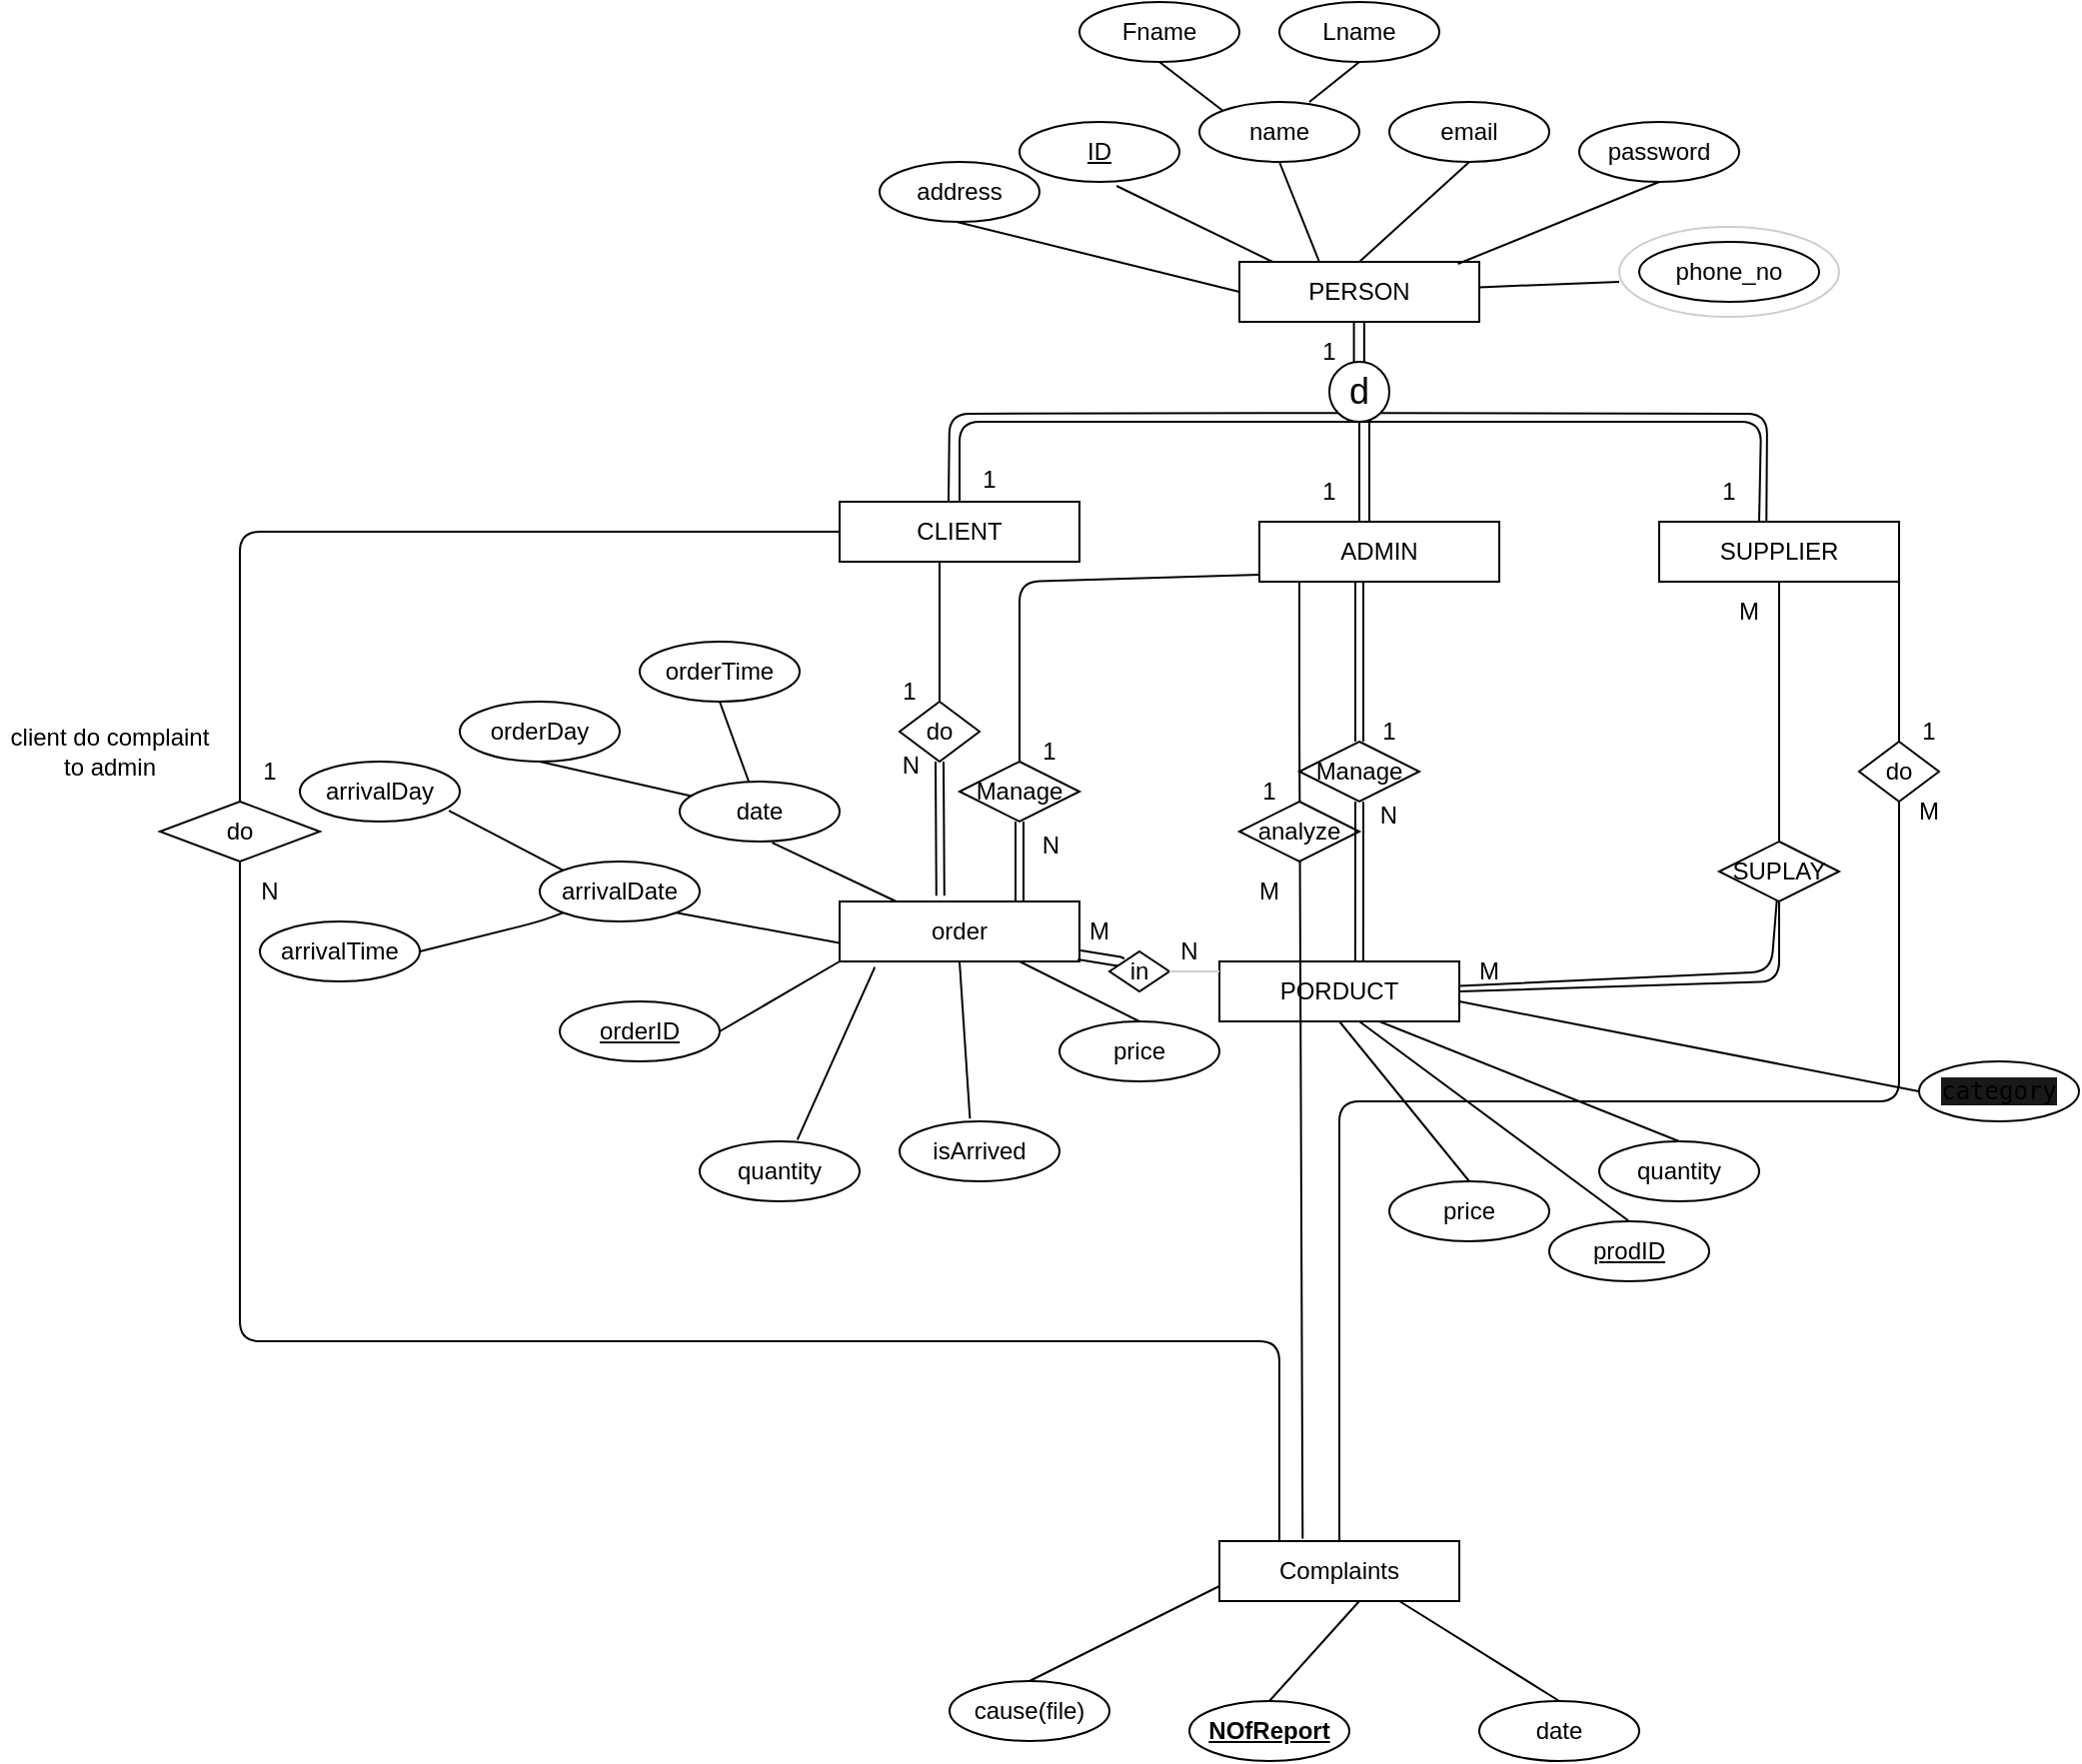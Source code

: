 <mxfile>
    <diagram id="WEdz-SEV8hK4r9s8t7Bf" name="Page-1">
        <mxGraphModel dx="1852" dy="563" grid="1" gridSize="10" guides="1" tooltips="1" connect="1" arrows="1" fold="1" page="1" pageScale="1" pageWidth="850" pageHeight="1100" math="0" shadow="0">
            <root>
                <mxCell id="0"/>
                <mxCell id="1" parent="0"/>
                <mxCell id="3" value="CLIENT" style="rounded=0;whiteSpace=wrap;html=1;" parent="1" vertex="1">
                    <mxGeometry x="30" y="300" width="120" height="30" as="geometry"/>
                </mxCell>
                <mxCell id="4" value="SUPPLIER" style="rounded=0;whiteSpace=wrap;html=1;" parent="1" vertex="1">
                    <mxGeometry x="440" y="310" width="120" height="30" as="geometry"/>
                </mxCell>
                <mxCell id="11" value="" style="endArrow=none;html=1;startArrow=none;" parent="1" edge="1">
                    <mxGeometry width="50" height="50" relative="1" as="geometry">
                        <mxPoint x="287.29" y="230" as="sourcePoint"/>
                        <mxPoint x="287.29" y="210" as="targetPoint"/>
                        <Array as="points"/>
                    </mxGeometry>
                </mxCell>
                <mxCell id="14" value="" style="endArrow=none;html=1;startArrow=none;" parent="1" target="13" edge="1">
                    <mxGeometry width="50" height="50" relative="1" as="geometry">
                        <mxPoint x="290" y="310" as="sourcePoint"/>
                        <mxPoint x="290" y="220" as="targetPoint"/>
                        <Array as="points"/>
                    </mxGeometry>
                </mxCell>
                <mxCell id="15" value="" style="endArrow=none;html=1;entryX=0.5;entryY=1;entryDx=0;entryDy=0;" parent="1" target="13" edge="1">
                    <mxGeometry width="50" height="50" relative="1" as="geometry">
                        <mxPoint x="90" y="300" as="sourcePoint"/>
                        <mxPoint x="290" y="190" as="targetPoint"/>
                        <Array as="points">
                            <mxPoint x="90" y="260"/>
                        </Array>
                    </mxGeometry>
                </mxCell>
                <mxCell id="13" value="&lt;span style=&quot;font-size: 18px;&quot;&gt;d&lt;/span&gt;" style="ellipse;whiteSpace=wrap;html=1;aspect=fixed;" parent="1" vertex="1">
                    <mxGeometry x="275" y="230" width="30" height="30" as="geometry"/>
                </mxCell>
                <mxCell id="17" value="" style="endArrow=none;html=1;exitX=0.5;exitY=1;exitDx=0;exitDy=0;" parent="1" source="13" edge="1">
                    <mxGeometry width="50" height="50" relative="1" as="geometry">
                        <mxPoint x="400" y="260" as="sourcePoint"/>
                        <mxPoint x="490" y="310" as="targetPoint"/>
                        <Array as="points">
                            <mxPoint x="491" y="260"/>
                        </Array>
                    </mxGeometry>
                </mxCell>
                <mxCell id="18" value="" style="endArrow=none;html=1;exitX=0.5;exitY=0;exitDx=0;exitDy=0;startArrow=none;" parent="1" source="2" edge="1">
                    <mxGeometry width="50" height="50" relative="1" as="geometry">
                        <mxPoint x="240" y="240" as="sourcePoint"/>
                        <mxPoint x="290" y="190" as="targetPoint"/>
                    </mxGeometry>
                </mxCell>
                <mxCell id="19" value="&lt;u&gt;ID&lt;/u&gt;" style="ellipse;whiteSpace=wrap;html=1;" parent="1" vertex="1">
                    <mxGeometry x="120" y="110" width="80" height="30" as="geometry"/>
                </mxCell>
                <mxCell id="20" value="" style="endArrow=none;html=1;exitX=0.139;exitY=0;exitDx=0;exitDy=0;entryX=0.607;entryY=1.067;entryDx=0;entryDy=0;entryPerimeter=0;exitPerimeter=0;" parent="1" source="2" target="19" edge="1">
                    <mxGeometry width="50" height="50" relative="1" as="geometry">
                        <mxPoint x="270" y="160" as="sourcePoint"/>
                        <mxPoint x="320" y="110" as="targetPoint"/>
                    </mxGeometry>
                </mxCell>
                <mxCell id="22" value="name" style="ellipse;whiteSpace=wrap;html=1;" parent="1" vertex="1">
                    <mxGeometry x="210" y="100" width="80" height="30" as="geometry"/>
                </mxCell>
                <mxCell id="24" value="password" style="ellipse;whiteSpace=wrap;html=1;" parent="1" vertex="1">
                    <mxGeometry x="400" y="110" width="80" height="30" as="geometry"/>
                </mxCell>
                <mxCell id="2" value="PERSON" style="rounded=0;whiteSpace=wrap;html=1;" parent="1" vertex="1">
                    <mxGeometry x="230" y="180" width="120" height="30" as="geometry"/>
                </mxCell>
                <mxCell id="26" value="" style="endArrow=none;html=1;entryX=0.5;entryY=1;entryDx=0;entryDy=0;exitX=0.333;exitY=0;exitDx=0;exitDy=0;exitPerimeter=0;" parent="1" source="2" target="22" edge="1">
                    <mxGeometry width="50" height="50" relative="1" as="geometry">
                        <mxPoint x="290" y="160" as="sourcePoint"/>
                        <mxPoint x="168.56" y="152.01" as="targetPoint"/>
                        <Array as="points"/>
                    </mxGeometry>
                </mxCell>
                <mxCell id="27" value="" style="endArrow=none;html=1;exitX=0.5;exitY=0;exitDx=0;exitDy=0;startArrow=none;" parent="1" edge="1">
                    <mxGeometry width="50" height="50" relative="1" as="geometry">
                        <mxPoint x="385" y="150" as="sourcePoint"/>
                        <mxPoint x="385" y="150" as="targetPoint"/>
                    </mxGeometry>
                </mxCell>
                <mxCell id="28" value="email" style="ellipse;whiteSpace=wrap;html=1;" parent="1" vertex="1">
                    <mxGeometry x="305" y="100" width="80" height="30" as="geometry"/>
                </mxCell>
                <mxCell id="29" value="" style="endArrow=none;html=1;entryX=0.5;entryY=1;entryDx=0;entryDy=0;exitX=0.5;exitY=0;exitDx=0;exitDy=0;" parent="1" source="2" target="28" edge="1">
                    <mxGeometry width="50" height="50" relative="1" as="geometry">
                        <mxPoint x="385" y="150" as="sourcePoint"/>
                        <mxPoint x="263.56" y="112.01" as="targetPoint"/>
                        <Array as="points"/>
                    </mxGeometry>
                </mxCell>
                <mxCell id="31" value="" style="endArrow=none;html=1;exitX=0.5;exitY=0;exitDx=0;exitDy=0;startArrow=none;" parent="1" edge="1">
                    <mxGeometry width="50" height="50" relative="1" as="geometry">
                        <mxPoint x="440" y="240" as="sourcePoint"/>
                        <mxPoint x="440" y="240" as="targetPoint"/>
                    </mxGeometry>
                </mxCell>
                <mxCell id="33" value="" style="endArrow=none;html=1;exitX=0.911;exitY=0.033;exitDx=0;exitDy=0;entryX=0.5;entryY=1;entryDx=0;entryDy=0;exitPerimeter=0;" parent="1" source="2" target="24" edge="1">
                    <mxGeometry width="50" height="50" relative="1" as="geometry">
                        <mxPoint x="290" y="190" as="sourcePoint"/>
                        <mxPoint x="390" y="110" as="targetPoint"/>
                        <Array as="points"/>
                    </mxGeometry>
                </mxCell>
                <mxCell id="34" value="address" style="ellipse;whiteSpace=wrap;html=1;" parent="1" vertex="1">
                    <mxGeometry x="50" y="130" width="80" height="30" as="geometry"/>
                </mxCell>
                <mxCell id="35" value="" style="endArrow=none;html=1;exitX=0;exitY=0.5;exitDx=0;exitDy=0;entryX=0.607;entryY=1.067;entryDx=0;entryDy=0;entryPerimeter=0;" parent="1" source="2" edge="1">
                    <mxGeometry width="50" height="50" relative="1" as="geometry">
                        <mxPoint x="230" y="247.99" as="sourcePoint"/>
                        <mxPoint x="88.56" y="160" as="targetPoint"/>
                    </mxGeometry>
                </mxCell>
                <mxCell id="46" value="" style="endArrow=none;html=1;exitX=0.5;exitY=0;exitDx=0;exitDy=0;startArrow=none;" parent="1" edge="1">
                    <mxGeometry width="50" height="50" relative="1" as="geometry">
                        <mxPoint x="405" y="490" as="sourcePoint"/>
                        <mxPoint x="405" y="490" as="targetPoint"/>
                    </mxGeometry>
                </mxCell>
                <mxCell id="55" value="" style="endArrow=none;html=1;fontSize=18;" parent="1" edge="1">
                    <mxGeometry width="50" height="50" relative="1" as="geometry">
                        <mxPoint x="265" y="100" as="sourcePoint"/>
                        <mxPoint x="290" y="80" as="targetPoint"/>
                    </mxGeometry>
                </mxCell>
                <mxCell id="56" value="Lname" style="ellipse;whiteSpace=wrap;html=1;" parent="1" vertex="1">
                    <mxGeometry x="250" y="50" width="80" height="30" as="geometry"/>
                </mxCell>
                <mxCell id="57" value="Fname" style="ellipse;whiteSpace=wrap;html=1;" parent="1" vertex="1">
                    <mxGeometry x="150" y="50" width="80" height="30" as="geometry"/>
                </mxCell>
                <mxCell id="58" value="" style="endArrow=none;html=1;fontSize=18;entryX=0.5;entryY=1;entryDx=0;entryDy=0;exitX=0;exitY=0;exitDx=0;exitDy=0;" parent="1" source="22" target="57" edge="1">
                    <mxGeometry width="50" height="50" relative="1" as="geometry">
                        <mxPoint x="230" y="100" as="sourcePoint"/>
                        <mxPoint x="280" y="50" as="targetPoint"/>
                    </mxGeometry>
                </mxCell>
                <mxCell id="59" value="date" style="ellipse;whiteSpace=wrap;html=1;" parent="1" vertex="1">
                    <mxGeometry x="-50" y="440" width="80" height="30" as="geometry"/>
                </mxCell>
                <mxCell id="60" value="orderDay" style="ellipse;whiteSpace=wrap;html=1;" parent="1" vertex="1">
                    <mxGeometry x="-160" y="400" width="80" height="30" as="geometry"/>
                </mxCell>
                <mxCell id="61" value="orderTime" style="ellipse;whiteSpace=wrap;html=1;" parent="1" vertex="1">
                    <mxGeometry x="-70" y="370" width="80" height="30" as="geometry"/>
                </mxCell>
                <mxCell id="63" value="" style="endArrow=none;html=1;fontSize=18;exitX=0.578;exitY=1.019;exitDx=0;exitDy=0;exitPerimeter=0;" parent="1" source="59" target="193" edge="1">
                    <mxGeometry width="50" height="50" relative="1" as="geometry">
                        <mxPoint x="-10" y="380" as="sourcePoint"/>
                        <mxPoint x="40" y="330" as="targetPoint"/>
                    </mxGeometry>
                </mxCell>
                <mxCell id="65" value="" style="endArrow=none;html=1;entryX=0.5;entryY=1;entryDx=0;entryDy=0;" parent="1" source="59" target="61" edge="1">
                    <mxGeometry width="50" height="50" relative="1" as="geometry">
                        <mxPoint x="-20" y="450" as="sourcePoint"/>
                        <mxPoint x="-20" y="470.711" as="targetPoint"/>
                    </mxGeometry>
                </mxCell>
                <mxCell id="69" value="ADMIN" style="rounded=0;whiteSpace=wrap;html=1;" parent="1" vertex="1">
                    <mxGeometry x="240" y="310" width="120" height="30" as="geometry"/>
                </mxCell>
                <mxCell id="71" value="Complaints" style="rounded=0;whiteSpace=wrap;html=1;" parent="1" vertex="1">
                    <mxGeometry x="220" y="820" width="120" height="30" as="geometry"/>
                </mxCell>
                <mxCell id="72" value="PORDUCT" style="rounded=0;whiteSpace=wrap;html=1;" parent="1" vertex="1">
                    <mxGeometry x="220" y="530" width="120" height="30" as="geometry"/>
                </mxCell>
                <mxCell id="73" value="SUPLAY" style="rhombus;whiteSpace=wrap;html=1;" parent="1" vertex="1">
                    <mxGeometry x="470" y="470" width="60" height="30" as="geometry"/>
                </mxCell>
                <mxCell id="74" value="" style="endArrow=none;html=1;exitX=0.5;exitY=0;exitDx=0;exitDy=0;" parent="1" source="73" edge="1">
                    <mxGeometry width="50" height="50" relative="1" as="geometry">
                        <mxPoint x="450" y="390" as="sourcePoint"/>
                        <mxPoint x="500" y="340" as="targetPoint"/>
                    </mxGeometry>
                </mxCell>
                <mxCell id="75" value="" style="endArrow=none;html=1;exitX=1;exitY=0.5;exitDx=0;exitDy=0;" parent="1" source="72" edge="1">
                    <mxGeometry width="50" height="50" relative="1" as="geometry">
                        <mxPoint x="450" y="550" as="sourcePoint"/>
                        <mxPoint x="500" y="500" as="targetPoint"/>
                        <Array as="points">
                            <mxPoint x="500" y="540"/>
                        </Array>
                    </mxGeometry>
                </mxCell>
                <mxCell id="76" value="Manage" style="rhombus;whiteSpace=wrap;html=1;" parent="1" vertex="1">
                    <mxGeometry x="260" y="420" width="60" height="30" as="geometry"/>
                </mxCell>
                <mxCell id="78" value="" style="endArrow=none;html=1;exitX=0.5;exitY=0;exitDx=0;exitDy=0;startArrow=none;" parent="1" edge="1">
                    <mxGeometry width="50" height="50" relative="1" as="geometry">
                        <mxPoint x="219" y="579.5" as="sourcePoint"/>
                        <mxPoint x="219" y="579.5" as="targetPoint"/>
                    </mxGeometry>
                </mxCell>
                <mxCell id="82" value="" style="endArrow=none;html=1;exitX=0.5;exitY=0;exitDx=0;exitDy=0;entryX=0.75;entryY=1;entryDx=0;entryDy=0;" parent="1" source="83" target="193" edge="1">
                    <mxGeometry width="50" height="50" relative="1" as="geometry">
                        <mxPoint x="-20" y="360" as="sourcePoint"/>
                        <mxPoint x="30" y="310" as="targetPoint"/>
                    </mxGeometry>
                </mxCell>
                <mxCell id="83" value="price" style="ellipse;whiteSpace=wrap;html=1;" parent="1" vertex="1">
                    <mxGeometry x="140" y="560" width="80" height="30" as="geometry"/>
                </mxCell>
                <mxCell id="84" value="" style="endArrow=none;html=1;startArrow=none;" parent="1" source="201" edge="1">
                    <mxGeometry width="50" height="50" relative="1" as="geometry">
                        <mxPoint x="80.0" y="509.5" as="sourcePoint"/>
                        <mxPoint x="80" y="330" as="targetPoint"/>
                    </mxGeometry>
                </mxCell>
                <mxCell id="87" value="&lt;u&gt;&lt;b&gt;NOfReport&lt;/b&gt;&lt;/u&gt;" style="ellipse;whiteSpace=wrap;html=1;" parent="1" vertex="1">
                    <mxGeometry x="205" y="900" width="80" height="30" as="geometry"/>
                </mxCell>
                <mxCell id="88" value="date" style="ellipse;whiteSpace=wrap;html=1;" parent="1" vertex="1">
                    <mxGeometry x="350" y="900" width="80" height="30" as="geometry"/>
                </mxCell>
                <mxCell id="92" value="" style="endArrow=none;html=1;exitX=0.5;exitY=0;exitDx=0;exitDy=0;" parent="1" source="87" edge="1">
                    <mxGeometry width="50" height="50" relative="1" as="geometry">
                        <mxPoint x="240" y="900" as="sourcePoint"/>
                        <mxPoint x="290" y="850" as="targetPoint"/>
                    </mxGeometry>
                </mxCell>
                <mxCell id="93" value="" style="endArrow=none;html=1;exitX=0.5;exitY=0;exitDx=0;exitDy=0;entryX=0.75;entryY=1;entryDx=0;entryDy=0;" parent="1" source="88" target="71" edge="1">
                    <mxGeometry width="50" height="50" relative="1" as="geometry">
                        <mxPoint x="270" y="900" as="sourcePoint"/>
                        <mxPoint x="320" y="850" as="targetPoint"/>
                    </mxGeometry>
                </mxCell>
                <mxCell id="94" value="cause(file)" style="ellipse;whiteSpace=wrap;html=1;align=center;" parent="1" vertex="1">
                    <mxGeometry x="85" y="890" width="80" height="30" as="geometry"/>
                </mxCell>
                <mxCell id="95" value="" style="endArrow=none;html=1;exitX=0.5;exitY=0;exitDx=0;exitDy=0;entryX=0;entryY=0.75;entryDx=0;entryDy=0;" parent="1" source="94" target="71" edge="1">
                    <mxGeometry width="50" height="50" relative="1" as="geometry">
                        <mxPoint x="170" y="890" as="sourcePoint"/>
                        <mxPoint x="210" y="850" as="targetPoint"/>
                    </mxGeometry>
                </mxCell>
                <mxCell id="96" value="" style="endArrow=none;html=1;exitX=0.5;exitY=0;exitDx=0;exitDy=0;entryX=1;entryY=1;entryDx=0;entryDy=0;entryPerimeter=0;" parent="1" source="71" target="4" edge="1">
                    <mxGeometry width="50" height="50" relative="1" as="geometry">
                        <mxPoint x="430" y="390" as="sourcePoint"/>
                        <mxPoint x="480" y="340" as="targetPoint"/>
                        <Array as="points">
                            <mxPoint x="280" y="600"/>
                            <mxPoint x="560" y="600"/>
                        </Array>
                    </mxGeometry>
                </mxCell>
                <mxCell id="100" value="" style="endArrow=none;html=1;entryX=0;entryY=0.5;entryDx=0;entryDy=0;exitX=0.5;exitY=0;exitDx=0;exitDy=0;startArrow=none;" parent="1" source="158" target="3" edge="1">
                    <mxGeometry width="50" height="50" relative="1" as="geometry">
                        <mxPoint x="-250" y="360" as="sourcePoint"/>
                        <mxPoint x="30" y="320" as="targetPoint"/>
                        <Array as="points">
                            <mxPoint x="-270" y="315"/>
                        </Array>
                    </mxGeometry>
                </mxCell>
                <mxCell id="101" value="" style="endArrow=none;html=1;exitX=0.347;exitY=-0.04;exitDx=0;exitDy=0;exitPerimeter=0;" parent="1" source="71" edge="1">
                    <mxGeometry width="50" height="50" relative="1" as="geometry">
                        <mxPoint x="210" y="390" as="sourcePoint"/>
                        <mxPoint x="260" y="340" as="targetPoint"/>
                        <Array as="points">
                            <mxPoint x="260" y="410"/>
                        </Array>
                    </mxGeometry>
                </mxCell>
                <mxCell id="106" value="isArrived" style="ellipse;whiteSpace=wrap;html=1;" parent="1" vertex="1">
                    <mxGeometry x="60" y="610" width="80" height="30" as="geometry"/>
                </mxCell>
                <mxCell id="107" value="" style="endArrow=none;html=1;exitX=0.44;exitY=-0.046;exitDx=0;exitDy=0;exitPerimeter=0;entryX=0.5;entryY=1;entryDx=0;entryDy=0;" parent="1" source="106" target="193" edge="1">
                    <mxGeometry width="50" height="50" relative="1" as="geometry">
                        <mxPoint x="360" y="370" as="sourcePoint"/>
                        <mxPoint x="80" y="540" as="targetPoint"/>
                    </mxGeometry>
                </mxCell>
                <mxCell id="130" value="quantity" style="ellipse;whiteSpace=wrap;html=1;" parent="1" vertex="1">
                    <mxGeometry x="410" y="620" width="80" height="30" as="geometry"/>
                </mxCell>
                <mxCell id="131" value="" style="endArrow=none;html=1;exitX=0.5;exitY=0;exitDx=0;exitDy=0;" parent="1" source="130" edge="1">
                    <mxGeometry width="50" height="50" relative="1" as="geometry">
                        <mxPoint x="250" y="610" as="sourcePoint"/>
                        <mxPoint x="300" y="560" as="targetPoint"/>
                    </mxGeometry>
                </mxCell>
                <mxCell id="134" value="&lt;u&gt;prodID&lt;/u&gt;" style="ellipse;whiteSpace=wrap;html=1;" parent="1" vertex="1">
                    <mxGeometry x="385" y="660" width="80" height="30" as="geometry"/>
                </mxCell>
                <mxCell id="137" value="" style="endArrow=none;html=1;exitX=0.5;exitY=0;exitDx=0;exitDy=0;" parent="1" source="134" edge="1">
                    <mxGeometry width="50" height="50" relative="1" as="geometry">
                        <mxPoint x="240" y="610" as="sourcePoint"/>
                        <mxPoint x="290" y="560" as="targetPoint"/>
                    </mxGeometry>
                </mxCell>
                <mxCell id="144" value="" style="endArrow=none;html=1;" parent="1" source="72" target="73" edge="1">
                    <mxGeometry width="50" height="50" relative="1" as="geometry">
                        <mxPoint x="342" y="540" as="sourcePoint"/>
                        <mxPoint x="496" y="500" as="targetPoint"/>
                        <Array as="points">
                            <mxPoint x="496" y="535"/>
                        </Array>
                    </mxGeometry>
                </mxCell>
                <mxCell id="165" style="edgeStyle=none;html=1;exitX=1;exitY=1;exitDx=0;exitDy=0;" parent="1" source="145" edge="1">
                    <mxGeometry relative="1" as="geometry"/>
                </mxCell>
                <mxCell id="145" value="M" style="text;html=1;strokeColor=none;fillColor=none;align=center;verticalAlign=middle;whiteSpace=wrap;rounded=0;" parent="1" vertex="1">
                    <mxGeometry x="340" y="530" width="30" height="10" as="geometry"/>
                </mxCell>
                <mxCell id="148" value="M" style="text;html=1;strokeColor=none;fillColor=none;align=center;verticalAlign=middle;whiteSpace=wrap;rounded=0;" parent="1" vertex="1">
                    <mxGeometry x="470" y="350" width="30" height="10" as="geometry"/>
                </mxCell>
                <mxCell id="149" value="N" style="text;html=1;strokeColor=none;fillColor=none;align=center;verticalAlign=middle;whiteSpace=wrap;rounded=0;" parent="1" vertex="1">
                    <mxGeometry x="190" y="520" width="30" height="10" as="geometry"/>
                </mxCell>
                <mxCell id="151" value="analyze" style="rhombus;whiteSpace=wrap;html=1;" parent="1" vertex="1">
                    <mxGeometry x="230" y="450" width="60" height="30" as="geometry"/>
                </mxCell>
                <mxCell id="155" value="do" style="rhombus;whiteSpace=wrap;html=1;" parent="1" vertex="1">
                    <mxGeometry x="540" y="420" width="40" height="30" as="geometry"/>
                </mxCell>
                <mxCell id="160" value="" style="endArrow=none;html=1;entryX=0.5;entryY=1;entryDx=0;entryDy=0;exitX=0.25;exitY=0;exitDx=0;exitDy=0;" parent="1" source="71" target="158" edge="1">
                    <mxGeometry width="50" height="50" relative="1" as="geometry">
                        <mxPoint x="250" y="690" as="sourcePoint"/>
                        <mxPoint x="30" y="330" as="targetPoint"/>
                        <Array as="points">
                            <mxPoint x="250" y="720"/>
                            <mxPoint x="-270" y="720"/>
                        </Array>
                    </mxGeometry>
                </mxCell>
                <mxCell id="158" value="do" style="rhombus;whiteSpace=wrap;html=1;" parent="1" vertex="1">
                    <mxGeometry x="-310" y="450" width="80" height="30" as="geometry"/>
                </mxCell>
                <mxCell id="166" style="edgeStyle=none;html=1;exitX=1;exitY=1;exitDx=0;exitDy=0;" parent="1" source="167" edge="1">
                    <mxGeometry relative="1" as="geometry"/>
                </mxCell>
                <mxCell id="167" value="M" style="text;html=1;strokeColor=none;fillColor=none;align=center;verticalAlign=middle;whiteSpace=wrap;rounded=0;" parent="1" vertex="1">
                    <mxGeometry x="230" y="490" width="30" height="10" as="geometry"/>
                </mxCell>
                <mxCell id="168" value="1" style="text;html=1;strokeColor=none;fillColor=none;align=center;verticalAlign=middle;whiteSpace=wrap;rounded=0;" parent="1" vertex="1">
                    <mxGeometry x="230" y="440" width="30" height="10" as="geometry"/>
                </mxCell>
                <mxCell id="172" value="N" style="text;html=1;strokeColor=none;fillColor=none;align=center;verticalAlign=middle;whiteSpace=wrap;rounded=0;" parent="1" vertex="1">
                    <mxGeometry x="-270" y="490" width="30" height="10" as="geometry"/>
                </mxCell>
                <mxCell id="173" value="1" style="text;html=1;strokeColor=none;fillColor=none;align=center;verticalAlign=middle;whiteSpace=wrap;rounded=0;" parent="1" vertex="1">
                    <mxGeometry x="-270" y="430" width="30" height="10" as="geometry"/>
                </mxCell>
                <mxCell id="175" value="1" style="text;html=1;strokeColor=none;fillColor=none;align=center;verticalAlign=middle;whiteSpace=wrap;rounded=0;" parent="1" vertex="1">
                    <mxGeometry x="560" y="410" width="30" height="10" as="geometry"/>
                </mxCell>
                <mxCell id="176" value="M" style="text;html=1;strokeColor=none;fillColor=none;align=center;verticalAlign=middle;whiteSpace=wrap;rounded=0;" parent="1" vertex="1">
                    <mxGeometry x="560" y="450" width="30" height="10" as="geometry"/>
                </mxCell>
                <mxCell id="178" value="1" style="text;html=1;strokeColor=none;fillColor=none;align=center;verticalAlign=middle;whiteSpace=wrap;rounded=0;" parent="1" vertex="1">
                    <mxGeometry x="260" y="220" width="30" height="10" as="geometry"/>
                </mxCell>
                <mxCell id="180" value="1" style="text;html=1;strokeColor=none;fillColor=none;align=center;verticalAlign=middle;whiteSpace=wrap;rounded=0;" parent="1" vertex="1">
                    <mxGeometry x="90" y="284" width="30" height="10" as="geometry"/>
                </mxCell>
                <mxCell id="184" value="1" style="text;html=1;strokeColor=none;fillColor=none;align=center;verticalAlign=middle;whiteSpace=wrap;rounded=0;" parent="1" vertex="1">
                    <mxGeometry x="260" y="290" width="30" height="10" as="geometry"/>
                </mxCell>
                <mxCell id="185" value="1" style="text;html=1;strokeColor=none;fillColor=none;align=center;verticalAlign=middle;whiteSpace=wrap;rounded=0;" parent="1" vertex="1">
                    <mxGeometry x="460" y="290" width="30" height="10" as="geometry"/>
                </mxCell>
                <mxCell id="186" value="price" style="ellipse;whiteSpace=wrap;html=1;" parent="1" vertex="1">
                    <mxGeometry x="305" y="640" width="80" height="30" as="geometry"/>
                </mxCell>
                <mxCell id="187" value="" style="endArrow=none;html=1;exitX=0.5;exitY=0;exitDx=0;exitDy=0;" parent="1" source="186" edge="1">
                    <mxGeometry width="50" height="50" relative="1" as="geometry">
                        <mxPoint x="230" y="610" as="sourcePoint"/>
                        <mxPoint x="280" y="560" as="targetPoint"/>
                    </mxGeometry>
                </mxCell>
                <mxCell id="188" value="&lt;code style=&quot;background-color: rgb(25, 25, 25);&quot;&gt;category&lt;/code&gt;" style="ellipse;whiteSpace=wrap;html=1;" parent="1" vertex="1">
                    <mxGeometry x="570" y="580" width="80" height="30" as="geometry"/>
                </mxCell>
                <mxCell id="189" value="" style="endArrow=none;html=1;exitX=0;exitY=0.5;exitDx=0;exitDy=0;" parent="1" source="188" edge="1">
                    <mxGeometry width="50" height="50" relative="1" as="geometry">
                        <mxPoint x="550.0" y="610" as="sourcePoint"/>
                        <mxPoint x="340.0" y="550" as="targetPoint"/>
                    </mxGeometry>
                </mxCell>
                <mxCell id="190" value="arrivalDate" style="ellipse;whiteSpace=wrap;html=1;" parent="1" vertex="1">
                    <mxGeometry x="-120" y="480" width="80" height="30" as="geometry"/>
                </mxCell>
                <mxCell id="191" value="" style="endArrow=none;html=1;entryX=0;entryY=0.5;entryDx=0;entryDy=0;exitX=1;exitY=1;exitDx=0;exitDy=0;" parent="1" source="190" edge="1">
                    <mxGeometry width="50" height="50" relative="1" as="geometry">
                        <mxPoint y="570" as="sourcePoint"/>
                        <mxPoint x="50" y="524.5" as="targetPoint"/>
                    </mxGeometry>
                </mxCell>
                <mxCell id="193" value="order" style="rounded=0;whiteSpace=wrap;html=1;" parent="1" vertex="1">
                    <mxGeometry x="30" y="500" width="120" height="30" as="geometry"/>
                </mxCell>
                <mxCell id="194" value="&lt;u&gt;orderID&lt;/u&gt;" style="ellipse;whiteSpace=wrap;html=1;" parent="1" vertex="1">
                    <mxGeometry x="-110" y="550" width="80" height="30" as="geometry"/>
                </mxCell>
                <mxCell id="195" value="quantity" style="ellipse;whiteSpace=wrap;html=1;" parent="1" vertex="1">
                    <mxGeometry x="-40" y="620" width="80" height="30" as="geometry"/>
                </mxCell>
                <mxCell id="198" value="" style="endArrow=none;html=1;" parent="1" source="59" edge="1">
                    <mxGeometry width="50" height="50" relative="1" as="geometry">
                        <mxPoint x="-170" y="480" as="sourcePoint"/>
                        <mxPoint x="-120" y="430" as="targetPoint"/>
                    </mxGeometry>
                </mxCell>
                <mxCell id="199" value="" style="endArrow=none;html=1;exitX=0.611;exitY=-0.028;exitDx=0;exitDy=0;exitPerimeter=0;entryX=0.147;entryY=1.093;entryDx=0;entryDy=0;entryPerimeter=0;" parent="1" source="195" target="193" edge="1">
                    <mxGeometry width="50" height="50" relative="1" as="geometry">
                        <mxPoint x="-10" y="580" as="sourcePoint"/>
                        <mxPoint x="40" y="530" as="targetPoint"/>
                    </mxGeometry>
                </mxCell>
                <mxCell id="200" value="" style="endArrow=none;html=1;exitX=1;exitY=0.5;exitDx=0;exitDy=0;" parent="1" source="194" edge="1">
                    <mxGeometry width="50" height="50" relative="1" as="geometry">
                        <mxPoint x="-20" y="580" as="sourcePoint"/>
                        <mxPoint x="30" y="530" as="targetPoint"/>
                    </mxGeometry>
                </mxCell>
                <mxCell id="201" value="do" style="rhombus;whiteSpace=wrap;html=1;" parent="1" vertex="1">
                    <mxGeometry x="60" y="400" width="40" height="30" as="geometry"/>
                </mxCell>
                <mxCell id="213" value="1" style="text;html=1;strokeColor=none;fillColor=none;align=center;verticalAlign=middle;whiteSpace=wrap;rounded=0;" parent="1" vertex="1">
                    <mxGeometry x="50" y="390" width="30" height="10" as="geometry"/>
                </mxCell>
                <mxCell id="263" style="html=1;entryX=0.996;entryY=0.889;entryDx=0;entryDy=0;shape=link;entryPerimeter=0;width=-4.667;" parent="1" source="216" target="193" edge="1">
                    <mxGeometry relative="1" as="geometry">
                        <Array as="points">
                            <mxPoint x="170" y="530"/>
                        </Array>
                    </mxGeometry>
                </mxCell>
                <mxCell id="216" value="in" style="rhombus;whiteSpace=wrap;html=1;" parent="1" vertex="1">
                    <mxGeometry x="165" y="525" width="30" height="20" as="geometry"/>
                </mxCell>
                <mxCell id="217" value="M" style="text;html=1;strokeColor=none;fillColor=none;align=center;verticalAlign=middle;whiteSpace=wrap;rounded=0;" parent="1" vertex="1">
                    <mxGeometry x="145" y="510" width="30" height="10" as="geometry"/>
                </mxCell>
                <mxCell id="220" value="1" style="text;html=1;strokeColor=none;fillColor=none;align=center;verticalAlign=middle;whiteSpace=wrap;rounded=0;" parent="1" vertex="1">
                    <mxGeometry x="290" y="410" width="30" height="10" as="geometry"/>
                </mxCell>
                <mxCell id="225" value="phone_no" style="ellipse;whiteSpace=wrap;html=1;" parent="1" vertex="1">
                    <mxGeometry x="430" y="170" width="90" height="30" as="geometry"/>
                </mxCell>
                <mxCell id="227" value="" style="ellipse;whiteSpace=wrap;html=1;strokeColor=#cecece;fillColor=none;" parent="1" vertex="1">
                    <mxGeometry x="420" y="162.5" width="110" height="45" as="geometry"/>
                </mxCell>
                <mxCell id="229" value="" style="endArrow=none;html=1;" parent="1" source="2" edge="1">
                    <mxGeometry width="50" height="50" relative="1" as="geometry">
                        <mxPoint x="370" y="240" as="sourcePoint"/>
                        <mxPoint x="420" y="190" as="targetPoint"/>
                    </mxGeometry>
                </mxCell>
                <mxCell id="233" value="" style="endArrow=none;html=1;entryX=0.003;entryY=0.883;entryDx=0;entryDy=0;exitX=0.5;exitY=0;exitDx=0;exitDy=0;entryPerimeter=0;" parent="1" source="237" target="69" edge="1">
                    <mxGeometry width="50" height="50" relative="1" as="geometry">
                        <mxPoint x="99" y="490" as="sourcePoint"/>
                        <mxPoint x="210" y="300" as="targetPoint"/>
                        <Array as="points">
                            <mxPoint x="120" y="340"/>
                        </Array>
                    </mxGeometry>
                </mxCell>
                <mxCell id="237" value="Manage" style="rhombus;whiteSpace=wrap;html=1;" parent="1" vertex="1">
                    <mxGeometry x="90" y="430" width="60" height="30" as="geometry"/>
                </mxCell>
                <mxCell id="238" value="1" style="text;html=1;strokeColor=none;fillColor=none;align=center;verticalAlign=middle;whiteSpace=wrap;rounded=0;" parent="1" vertex="1">
                    <mxGeometry x="125" y="420" width="20" height="10" as="geometry"/>
                </mxCell>
                <mxCell id="245" value="" style="endArrow=none;html=1;" parent="1" edge="1">
                    <mxGeometry width="50" height="50" relative="1" as="geometry">
                        <mxPoint x="292.43" y="230" as="sourcePoint"/>
                        <mxPoint x="292.43" y="210" as="targetPoint"/>
                    </mxGeometry>
                </mxCell>
                <mxCell id="246" value="" style="endArrow=none;html=1;" parent="1" edge="1">
                    <mxGeometry width="50" height="50" relative="1" as="geometry">
                        <mxPoint x="295" y="310" as="sourcePoint"/>
                        <mxPoint x="295" y="260" as="targetPoint"/>
                    </mxGeometry>
                </mxCell>
                <mxCell id="247" value="" style="endArrow=none;html=1;entryX=0.447;entryY=-0.009;entryDx=0;entryDy=0;entryPerimeter=0;exitX=1;exitY=1;exitDx=0;exitDy=0;" parent="1" source="13" target="4" edge="1">
                    <mxGeometry width="50" height="50" relative="1" as="geometry">
                        <mxPoint x="300" y="250" as="sourcePoint"/>
                        <mxPoint x="500" y="300" as="targetPoint"/>
                        <Array as="points">
                            <mxPoint x="494" y="256"/>
                        </Array>
                    </mxGeometry>
                </mxCell>
                <mxCell id="251" value="" style="endArrow=none;html=1;exitX=0.454;exitY=0.013;exitDx=0;exitDy=0;exitPerimeter=0;entryX=0;entryY=1;entryDx=0;entryDy=0;" parent="1" source="3" target="13" edge="1">
                    <mxGeometry width="50" height="50" relative="1" as="geometry">
                        <mxPoint x="225" y="294" as="sourcePoint"/>
                        <mxPoint x="275" y="244" as="targetPoint"/>
                        <Array as="points">
                            <mxPoint x="85" y="256"/>
                        </Array>
                    </mxGeometry>
                </mxCell>
                <mxCell id="253" value="" style="shape=link;html=1;rounded=0;entryX=0.5;entryY=0;entryDx=0;entryDy=0;" parent="1" target="76" edge="1">
                    <mxGeometry relative="1" as="geometry">
                        <mxPoint x="290" y="340" as="sourcePoint"/>
                        <mxPoint x="465" y="464.41" as="targetPoint"/>
                    </mxGeometry>
                </mxCell>
                <mxCell id="255" value="" style="shape=link;html=1;rounded=0;entryX=0.5;entryY=1;entryDx=0;entryDy=0;exitX=0.583;exitY=0;exitDx=0;exitDy=0;exitPerimeter=0;" parent="1" source="72" target="76" edge="1">
                    <mxGeometry relative="1" as="geometry">
                        <mxPoint x="230" y="500" as="sourcePoint"/>
                        <mxPoint x="390" y="500" as="targetPoint"/>
                    </mxGeometry>
                </mxCell>
                <mxCell id="256" value="N" style="resizable=0;html=1;align=right;verticalAlign=bottom;strokeColor=#cecece;fillColor=none;" parent="255" connectable="0" vertex="1">
                    <mxGeometry x="1" relative="1" as="geometry">
                        <mxPoint x="20" y="15" as="offset"/>
                    </mxGeometry>
                </mxCell>
                <mxCell id="265" value="" style="line;strokeWidth=1;rotatable=0;dashed=0;labelPosition=right;align=left;verticalAlign=middle;spacingTop=0;spacingLeft=6;points=[];portConstraint=eastwest;strokeColor=#cecece;fillColor=none;" parent="1" vertex="1">
                    <mxGeometry x="195" y="530" width="25" height="10" as="geometry"/>
                </mxCell>
                <mxCell id="268" value="" style="endArrow=none;html=1;rounded=0;shape=link;exitX=0.75;exitY=0;exitDx=0;exitDy=0;entryX=0.5;entryY=1;entryDx=0;entryDy=0;" parent="1" source="193" target="237" edge="1">
                    <mxGeometry relative="1" as="geometry">
                        <mxPoint x="70" y="440" as="sourcePoint"/>
                        <mxPoint x="230" y="440" as="targetPoint"/>
                    </mxGeometry>
                </mxCell>
                <mxCell id="269" value="N" style="resizable=0;html=1;align=right;verticalAlign=bottom;strokeColor=#cecece;fillColor=none;" parent="268" connectable="0" vertex="1">
                    <mxGeometry x="1" relative="1" as="geometry">
                        <mxPoint x="20" y="20" as="offset"/>
                    </mxGeometry>
                </mxCell>
                <mxCell id="270" value="" style="endArrow=none;html=1;rounded=0;shape=link;exitX=0.42;exitY=-0.097;exitDx=0;exitDy=0;exitPerimeter=0;entryX=0.5;entryY=1;entryDx=0;entryDy=0;" parent="1" source="193" target="201" edge="1">
                    <mxGeometry relative="1" as="geometry">
                        <mxPoint x="60" y="464.71" as="sourcePoint"/>
                        <mxPoint x="220" y="464.71" as="targetPoint"/>
                    </mxGeometry>
                </mxCell>
                <mxCell id="271" value="N" style="resizable=0;html=1;align=right;verticalAlign=bottom;strokeColor=#cecece;fillColor=none;" parent="270" connectable="0" vertex="1">
                    <mxGeometry x="1" relative="1" as="geometry">
                        <mxPoint x="-10" y="10" as="offset"/>
                    </mxGeometry>
                </mxCell>
                <mxCell id="273" value="arrivalDay" style="ellipse;whiteSpace=wrap;html=1;" parent="1" vertex="1">
                    <mxGeometry x="-240" y="430" width="80" height="30" as="geometry"/>
                </mxCell>
                <mxCell id="274" value="arrivalTime" style="ellipse;whiteSpace=wrap;html=1;" parent="1" vertex="1">
                    <mxGeometry x="-260" y="510" width="80" height="30" as="geometry"/>
                </mxCell>
                <mxCell id="277" value="" style="endArrow=none;html=1;strokeColor=none;shape=link;" parent="1" edge="1">
                    <mxGeometry width="50" height="50" relative="1" as="geometry">
                        <mxPoint x="-240" y="610" as="sourcePoint"/>
                        <mxPoint x="-190" y="560" as="targetPoint"/>
                    </mxGeometry>
                </mxCell>
                <mxCell id="279" value="" style="endArrow=none;html=1;entryX=0;entryY=0;entryDx=0;entryDy=0;exitX=0.932;exitY=0.819;exitDx=0;exitDy=0;exitPerimeter=0;" parent="1" source="273" target="190" edge="1">
                    <mxGeometry width="50" height="50" relative="1" as="geometry">
                        <mxPoint x="-190.001" y="459.996" as="sourcePoint"/>
                        <mxPoint x="-88.42" y="478.94" as="targetPoint"/>
                    </mxGeometry>
                </mxCell>
                <mxCell id="281" value="" style="endArrow=none;html=1;exitX=1;exitY=0.5;exitDx=0;exitDy=0;" parent="1" source="274" target="190" edge="1">
                    <mxGeometry width="50" height="50" relative="1" as="geometry">
                        <mxPoint x="-148.51" y="495.13" as="sourcePoint"/>
                        <mxPoint x="-91.489" y="525.004" as="targetPoint"/>
                        <Array as="points">
                            <mxPoint x="-120" y="510"/>
                        </Array>
                    </mxGeometry>
                </mxCell>
                <mxCell id="283" value="client do complaint to admin" style="text;html=1;strokeColor=none;fillColor=none;align=center;verticalAlign=middle;whiteSpace=wrap;rounded=0;" vertex="1" parent="1">
                    <mxGeometry x="-390" y="410" width="110" height="30" as="geometry"/>
                </mxCell>
            </root>
        </mxGraphModel>
    </diagram>
</mxfile>